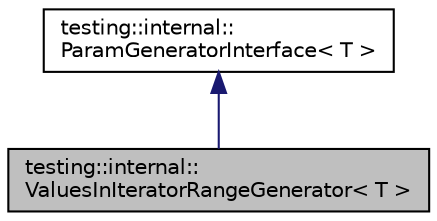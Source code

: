 digraph "testing::internal::ValuesInIteratorRangeGenerator&lt; T &gt;"
{
 // LATEX_PDF_SIZE
  edge [fontname="Helvetica",fontsize="10",labelfontname="Helvetica",labelfontsize="10"];
  node [fontname="Helvetica",fontsize="10",shape=record];
  Node1 [label="testing::internal::\lValuesInIteratorRangeGenerator\< T \>",height=0.2,width=0.4,color="black", fillcolor="grey75", style="filled", fontcolor="black",tooltip=" "];
  Node2 -> Node1 [dir="back",color="midnightblue",fontsize="10",style="solid",fontname="Helvetica"];
  Node2 [label="testing::internal::\lParamGeneratorInterface\< T \>",height=0.2,width=0.4,color="black", fillcolor="white", style="filled",URL="$classtesting_1_1internal_1_1_param_generator_interface.html",tooltip=" "];
}
